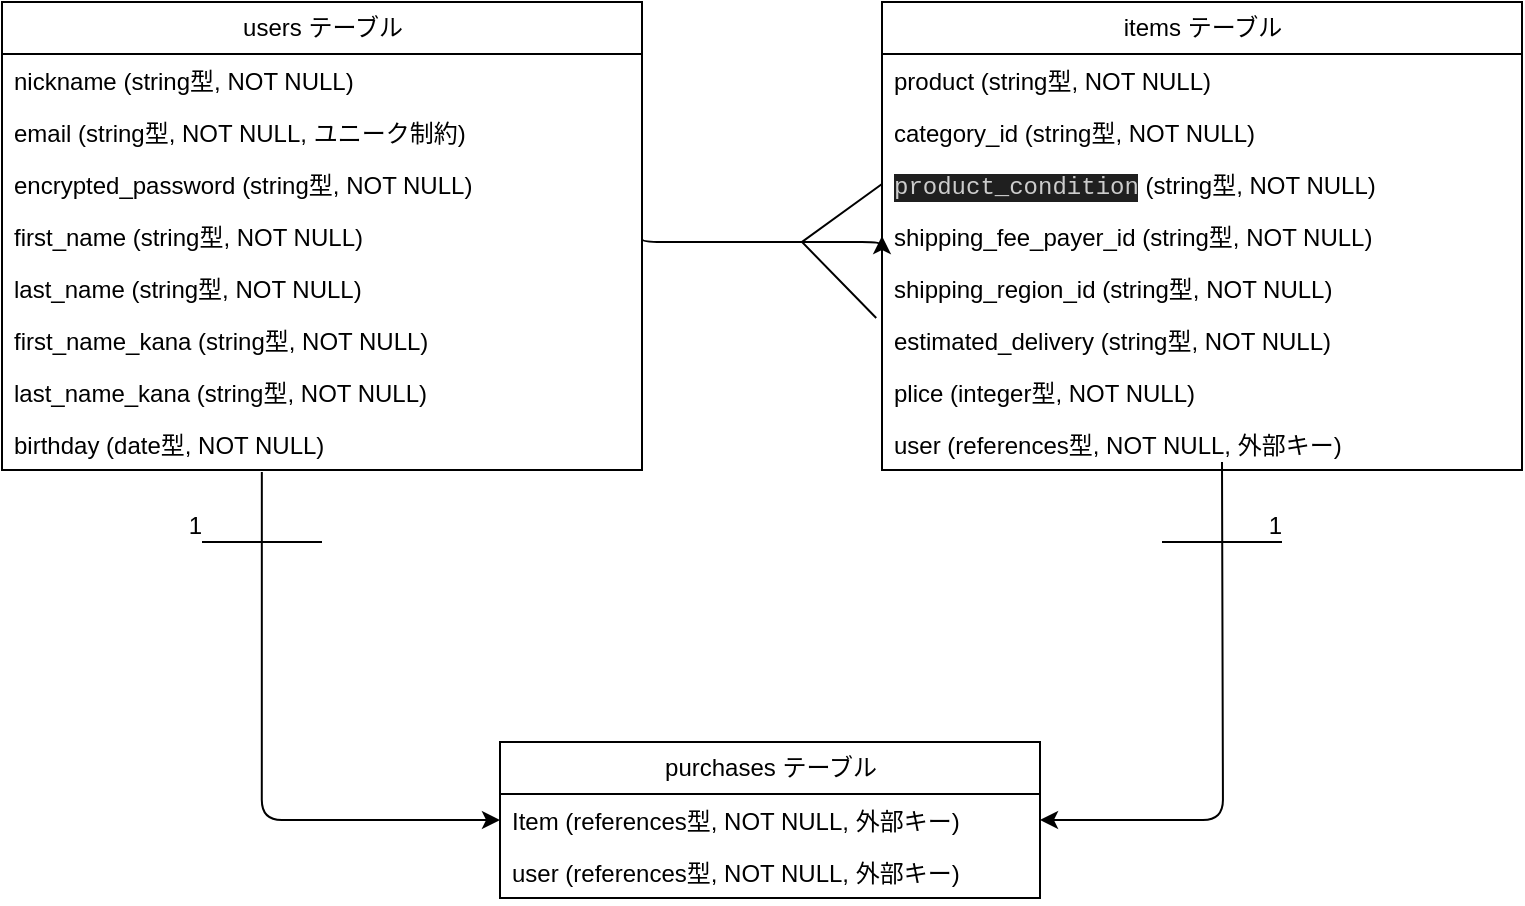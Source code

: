 <mxfile>
    <diagram id="yk-MKfakSrUe_Cn9TRBc" name="ページ1">
        <mxGraphModel dx="976" dy="647" grid="1" gridSize="10" guides="1" tooltips="1" connect="1" arrows="1" fold="1" page="1" pageScale="1" pageWidth="827" pageHeight="1169" math="0" shadow="0">
            <root>
                <mxCell id="0"/>
                <mxCell id="1" parent="0"/>
                <mxCell id="51" value="&lt;span style=&quot;&quot;&gt;users テーブル&lt;/span&gt;" style="swimlane;fontStyle=0;childLayout=stackLayout;horizontal=1;startSize=26;fillColor=none;horizontalStack=0;resizeParent=1;resizeParentMax=0;resizeLast=0;collapsible=1;marginBottom=0;html=1;" vertex="1" parent="1">
                    <mxGeometry x="30" y="70" width="320" height="234" as="geometry"/>
                </mxCell>
                <mxCell id="52" value="&lt;span style=&quot;text-align: center;&quot;&gt;nickname (string型, NOT NULL)&lt;/span&gt;" style="text;strokeColor=none;fillColor=none;align=left;verticalAlign=top;spacingLeft=4;spacingRight=4;overflow=hidden;rotatable=0;points=[[0,0.5],[1,0.5]];portConstraint=eastwest;whiteSpace=wrap;html=1;" vertex="1" parent="51">
                    <mxGeometry y="26" width="320" height="26" as="geometry"/>
                </mxCell>
                <mxCell id="53" value="&lt;span style=&quot;text-align: center;&quot;&gt;email (string型, NOT NULL, ユニーク制約)&lt;/span&gt;" style="text;strokeColor=none;fillColor=none;align=left;verticalAlign=top;spacingLeft=4;spacingRight=4;overflow=hidden;rotatable=0;points=[[0,0.5],[1,0.5]];portConstraint=eastwest;whiteSpace=wrap;html=1;" vertex="1" parent="51">
                    <mxGeometry y="52" width="320" height="26" as="geometry"/>
                </mxCell>
                <mxCell id="54" value="&lt;span style=&quot;text-align: center;&quot;&gt;encrypted_password (string型, NOT NULL)&lt;/span&gt;" style="text;strokeColor=none;fillColor=none;align=left;verticalAlign=top;spacingLeft=4;spacingRight=4;overflow=hidden;rotatable=0;points=[[0,0.5],[1,0.5]];portConstraint=eastwest;whiteSpace=wrap;html=1;" vertex="1" parent="51">
                    <mxGeometry y="78" width="320" height="26" as="geometry"/>
                </mxCell>
                <mxCell id="56" value="&lt;span style=&quot;text-align: center;&quot;&gt;first_name (string型, NOT NULL)&lt;/span&gt;" style="text;strokeColor=none;fillColor=none;align=left;verticalAlign=top;spacingLeft=4;spacingRight=4;overflow=hidden;rotatable=0;points=[[0,0.5],[1,0.5]];portConstraint=eastwest;whiteSpace=wrap;html=1;" vertex="1" parent="51">
                    <mxGeometry y="104" width="320" height="26" as="geometry"/>
                </mxCell>
                <mxCell id="58" value="&lt;span style=&quot;text-align: center;&quot;&gt;last_name (string型, NOT NULL)&lt;/span&gt;" style="text;strokeColor=none;fillColor=none;align=left;verticalAlign=top;spacingLeft=4;spacingRight=4;overflow=hidden;rotatable=0;points=[[0,0.5],[1,0.5]];portConstraint=eastwest;whiteSpace=wrap;html=1;" vertex="1" parent="51">
                    <mxGeometry y="130" width="320" height="26" as="geometry"/>
                </mxCell>
                <mxCell id="60" value="&lt;span style=&quot;text-align: center;&quot;&gt;first_name_kana (string型, NOT NULL)&lt;/span&gt;" style="text;strokeColor=none;fillColor=none;align=left;verticalAlign=top;spacingLeft=4;spacingRight=4;overflow=hidden;rotatable=0;points=[[0,0.5],[1,0.5]];portConstraint=eastwest;whiteSpace=wrap;html=1;" vertex="1" parent="51">
                    <mxGeometry y="156" width="320" height="26" as="geometry"/>
                </mxCell>
                <mxCell id="57" value="&lt;span style=&quot;text-align: center;&quot;&gt;last_name_kana (string型, NOT NULL)&lt;/span&gt;" style="text;strokeColor=none;fillColor=none;align=left;verticalAlign=top;spacingLeft=4;spacingRight=4;overflow=hidden;rotatable=0;points=[[0,0.5],[1,0.5]];portConstraint=eastwest;whiteSpace=wrap;html=1;" vertex="1" parent="51">
                    <mxGeometry y="182" width="320" height="26" as="geometry"/>
                </mxCell>
                <mxCell id="59" value="&lt;span style=&quot;text-align: center;&quot;&gt;birthday (date型, NOT NULL)&lt;/span&gt;" style="text;strokeColor=none;fillColor=none;align=left;verticalAlign=top;spacingLeft=4;spacingRight=4;overflow=hidden;rotatable=0;points=[[0,0.5],[1,0.5]];portConstraint=eastwest;whiteSpace=wrap;html=1;" vertex="1" parent="51">
                    <mxGeometry y="208" width="320" height="26" as="geometry"/>
                </mxCell>
                <mxCell id="61" value="&lt;span style=&quot;&quot;&gt;items テーブル&lt;/span&gt;" style="swimlane;fontStyle=0;childLayout=stackLayout;horizontal=1;startSize=26;fillColor=none;horizontalStack=0;resizeParent=1;resizeParentMax=0;resizeLast=0;collapsible=1;marginBottom=0;html=1;" vertex="1" parent="1">
                    <mxGeometry x="470" y="70" width="320" height="234" as="geometry"/>
                </mxCell>
                <mxCell id="62" value="&lt;span style=&quot;text-align: center;&quot;&gt;product (string型, NOT NULL)&lt;/span&gt;" style="text;strokeColor=none;fillColor=none;align=left;verticalAlign=top;spacingLeft=4;spacingRight=4;overflow=hidden;rotatable=0;points=[[0,0.5],[1,0.5]];portConstraint=eastwest;whiteSpace=wrap;html=1;" vertex="1" parent="61">
                    <mxGeometry y="26" width="320" height="26" as="geometry"/>
                </mxCell>
                <mxCell id="63" value="&lt;span style=&quot;text-align: center;&quot;&gt;category_id (string型, NOT NULL)&lt;/span&gt;" style="text;strokeColor=none;fillColor=none;align=left;verticalAlign=top;spacingLeft=4;spacingRight=4;overflow=hidden;rotatable=0;points=[[0,0.5],[1,0.5]];portConstraint=eastwest;whiteSpace=wrap;html=1;" vertex="1" parent="61">
                    <mxGeometry y="52" width="320" height="26" as="geometry"/>
                </mxCell>
                <mxCell id="64" value="&lt;span style=&quot;background-color: rgb(31, 31, 31); color: rgb(204, 204, 204); font-family: Menlo, Monaco, &amp;quot;Courier New&amp;quot;, monospace;&quot;&gt;product_condition&lt;/span&gt;&lt;span style=&quot;text-align: center;&quot;&gt;&amp;nbsp;(string型, NOT NULL)&lt;/span&gt;" style="text;strokeColor=none;fillColor=none;align=left;verticalAlign=top;spacingLeft=4;spacingRight=4;overflow=hidden;rotatable=0;points=[[0,0.5],[1,0.5]];portConstraint=eastwest;whiteSpace=wrap;html=1;" vertex="1" parent="61">
                    <mxGeometry y="78" width="320" height="26" as="geometry"/>
                </mxCell>
                <mxCell id="65" value="&lt;span style=&quot;text-align: center;&quot;&gt;shipping_fee_payer_id (string型, NOT NULL)&lt;/span&gt;" style="text;strokeColor=none;fillColor=none;align=left;verticalAlign=top;spacingLeft=4;spacingRight=4;overflow=hidden;rotatable=0;points=[[0,0.5],[1,0.5]];portConstraint=eastwest;whiteSpace=wrap;html=1;" vertex="1" parent="61">
                    <mxGeometry y="104" width="320" height="26" as="geometry"/>
                </mxCell>
                <mxCell id="66" value="&lt;span style=&quot;text-align: center;&quot;&gt;shipping_region_id (string型, NOT NULL)&lt;/span&gt;" style="text;strokeColor=none;fillColor=none;align=left;verticalAlign=top;spacingLeft=4;spacingRight=4;overflow=hidden;rotatable=0;points=[[0,0.5],[1,0.5]];portConstraint=eastwest;whiteSpace=wrap;html=1;" vertex="1" parent="61">
                    <mxGeometry y="130" width="320" height="26" as="geometry"/>
                </mxCell>
                <mxCell id="67" value="&lt;span style=&quot;text-align: center;&quot;&gt;estimated_delivery (string型, NOT NULL)&lt;/span&gt;" style="text;strokeColor=none;fillColor=none;align=left;verticalAlign=top;spacingLeft=4;spacingRight=4;overflow=hidden;rotatable=0;points=[[0,0.5],[1,0.5]];portConstraint=eastwest;whiteSpace=wrap;html=1;" vertex="1" parent="61">
                    <mxGeometry y="156" width="320" height="26" as="geometry"/>
                </mxCell>
                <mxCell id="68" value="&lt;span style=&quot;text-align: center;&quot;&gt;plice (integer型, NOT NULL)&lt;/span&gt;" style="text;strokeColor=none;fillColor=none;align=left;verticalAlign=top;spacingLeft=4;spacingRight=4;overflow=hidden;rotatable=0;points=[[0,0.5],[1,0.5]];portConstraint=eastwest;whiteSpace=wrap;html=1;" vertex="1" parent="61">
                    <mxGeometry y="182" width="320" height="26" as="geometry"/>
                </mxCell>
                <mxCell id="69" value="&lt;span style=&quot;text-align: center;&quot;&gt;user (references型, NOT NULL, 外部キー)&lt;/span&gt;" style="text;strokeColor=none;fillColor=none;align=left;verticalAlign=top;spacingLeft=4;spacingRight=4;overflow=hidden;rotatable=0;points=[[0,0.5],[1,0.5]];portConstraint=eastwest;whiteSpace=wrap;html=1;" vertex="1" parent="61">
                    <mxGeometry y="208" width="320" height="26" as="geometry"/>
                </mxCell>
                <mxCell id="88" value="" style="endArrow=none;html=1;rounded=0;entryX=-0.009;entryY=0.077;entryDx=0;entryDy=0;entryPerimeter=0;exitX=0;exitY=0.5;exitDx=0;exitDy=0;" edge="1" parent="61" source="64" target="67">
                    <mxGeometry relative="1" as="geometry">
                        <mxPoint x="-210" y="220" as="sourcePoint"/>
                        <mxPoint x="-50" y="220" as="targetPoint"/>
                        <Array as="points">
                            <mxPoint x="-40" y="120"/>
                        </Array>
                    </mxGeometry>
                </mxCell>
                <mxCell id="75" value="purchases テーブル" style="swimlane;fontStyle=0;childLayout=stackLayout;horizontal=1;startSize=26;fillColor=none;horizontalStack=0;resizeParent=1;resizeParentMax=0;resizeLast=0;collapsible=1;marginBottom=0;html=1;" vertex="1" parent="1">
                    <mxGeometry x="279" y="440" width="270" height="78" as="geometry"/>
                </mxCell>
                <mxCell id="76" value="Item&amp;nbsp;&lt;span style=&quot;text-align: center;&quot;&gt;(references型, NOT NULL, 外部キー)&lt;/span&gt;" style="text;strokeColor=none;fillColor=none;align=left;verticalAlign=top;spacingLeft=4;spacingRight=4;overflow=hidden;rotatable=0;points=[[0,0.5],[1,0.5]];portConstraint=eastwest;whiteSpace=wrap;html=1;" vertex="1" parent="75">
                    <mxGeometry y="26" width="270" height="26" as="geometry"/>
                </mxCell>
                <mxCell id="77" value="&lt;span style=&quot;text-align: center;&quot;&gt;user (references型, NOT NULL, 外部キー)&lt;/span&gt;" style="text;strokeColor=none;fillColor=none;align=left;verticalAlign=top;spacingLeft=4;spacingRight=4;overflow=hidden;rotatable=0;points=[[0,0.5],[1,0.5]];portConstraint=eastwest;whiteSpace=wrap;html=1;" vertex="1" parent="75">
                    <mxGeometry y="52" width="270" height="26" as="geometry"/>
                </mxCell>
                <mxCell id="80" style="edgeStyle=orthogonalEdgeStyle;html=1;exitX=1;exitY=0.5;exitDx=0;exitDy=0;entryX=1;entryY=0.5;entryDx=0;entryDy=0;" edge="1" parent="1" target="76">
                    <mxGeometry relative="1" as="geometry">
                        <mxPoint x="640" y="300" as="sourcePoint"/>
                    </mxGeometry>
                </mxCell>
                <mxCell id="79" style="edgeStyle=orthogonalEdgeStyle;html=1;exitX=0.406;exitY=1.038;exitDx=0;exitDy=0;entryX=0;entryY=0.5;entryDx=0;entryDy=0;exitPerimeter=0;" edge="1" parent="1" source="59" target="76">
                    <mxGeometry relative="1" as="geometry"/>
                </mxCell>
                <mxCell id="81" style="edgeStyle=orthogonalEdgeStyle;html=1;exitX=1;exitY=0.5;exitDx=0;exitDy=0;entryX=0;entryY=0.5;entryDx=0;entryDy=0;" edge="1" parent="1" source="56" target="65">
                    <mxGeometry relative="1" as="geometry">
                        <Array as="points">
                            <mxPoint x="350" y="190"/>
                            <mxPoint x="470" y="190"/>
                        </Array>
                    </mxGeometry>
                </mxCell>
                <mxCell id="82" value="" style="endArrow=none;html=1;rounded=0;" edge="1" parent="1">
                    <mxGeometry relative="1" as="geometry">
                        <mxPoint x="190" y="340" as="sourcePoint"/>
                        <mxPoint x="130" y="340" as="targetPoint"/>
                        <Array as="points">
                            <mxPoint x="190" y="340"/>
                            <mxPoint x="160" y="340"/>
                        </Array>
                    </mxGeometry>
                </mxCell>
                <mxCell id="83" value="1" style="resizable=0;html=1;align=right;verticalAlign=bottom;" connectable="0" vertex="1" parent="82">
                    <mxGeometry x="1" relative="1" as="geometry"/>
                </mxCell>
                <mxCell id="84" value="" style="endArrow=none;html=1;rounded=0;" edge="1" parent="1">
                    <mxGeometry relative="1" as="geometry">
                        <mxPoint x="610" y="340" as="sourcePoint"/>
                        <mxPoint x="670" y="340" as="targetPoint"/>
                        <Array as="points">
                            <mxPoint x="640" y="340"/>
                        </Array>
                    </mxGeometry>
                </mxCell>
                <mxCell id="85" value="1" style="resizable=0;html=1;align=right;verticalAlign=bottom;" connectable="0" vertex="1" parent="84">
                    <mxGeometry x="1" relative="1" as="geometry"/>
                </mxCell>
            </root>
        </mxGraphModel>
    </diagram>
</mxfile>